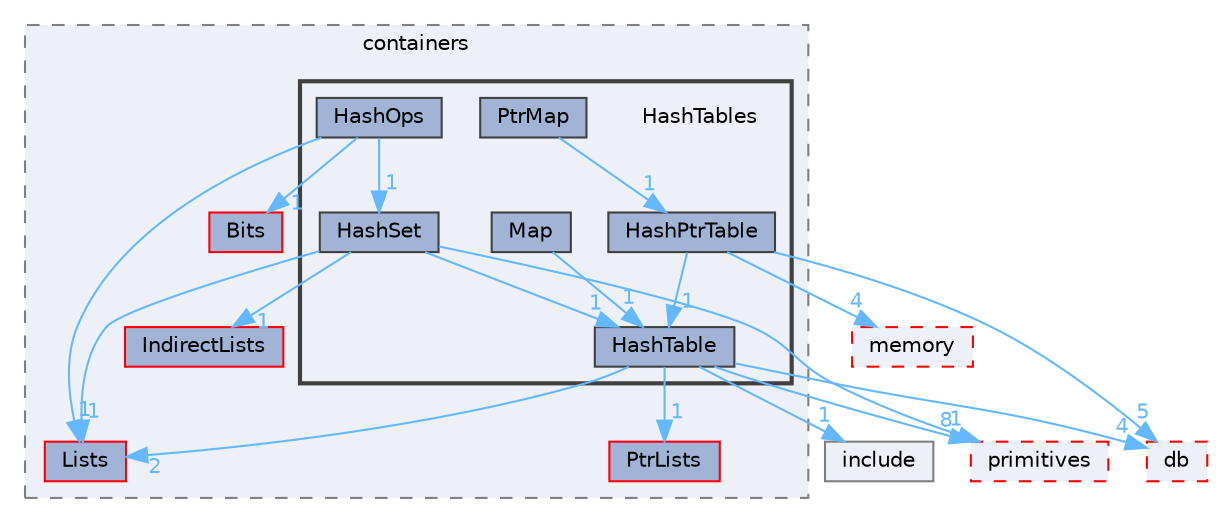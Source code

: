digraph "src/OpenFOAM/containers/HashTables"
{
 // LATEX_PDF_SIZE
  bgcolor="transparent";
  edge [fontname=Helvetica,fontsize=10,labelfontname=Helvetica,labelfontsize=10];
  node [fontname=Helvetica,fontsize=10,shape=box,height=0.2,width=0.4];
  compound=true
  subgraph clusterdir_19d0872053bde092be81d7fe3f56cbf7 {
    graph [ bgcolor="#edf0f7", pencolor="grey50", label="containers", fontname=Helvetica,fontsize=10 style="filled,dashed", URL="dir_19d0872053bde092be81d7fe3f56cbf7.html",tooltip=""]
  dir_c1da495c294d17e72ea15f67e347e9c2 [label="PtrLists", fillcolor="#a2b4d6", color="red", style="filled", URL="dir_c1da495c294d17e72ea15f67e347e9c2.html",tooltip=""];
  dir_d88157af7a891d11a6818b2689bd5e5e [label="Bits", fillcolor="#a2b4d6", color="red", style="filled", URL="dir_d88157af7a891d11a6818b2689bd5e5e.html",tooltip=""];
  dir_f1bdd3e1864452c4a43cb0467c28790d [label="IndirectLists", fillcolor="#a2b4d6", color="red", style="filled", URL="dir_f1bdd3e1864452c4a43cb0467c28790d.html",tooltip=""];
  dir_f87fe3b02e96c330e8a853ff310f1666 [label="Lists", fillcolor="#a2b4d6", color="red", style="filled", URL="dir_f87fe3b02e96c330e8a853ff310f1666.html",tooltip=""];
  subgraph clusterdir_46dbcbff8acc0ae94a21b2306d4033de {
    graph [ bgcolor="#edf0f7", pencolor="grey25", label="", fontname=Helvetica,fontsize=10 style="filled,bold", URL="dir_46dbcbff8acc0ae94a21b2306d4033de.html",tooltip=""]
    dir_46dbcbff8acc0ae94a21b2306d4033de [shape=plaintext, label="HashTables"];
  dir_c6033071a64522a9c9d4c9f2ec5fac32 [label="HashOps", fillcolor="#a2b4d6", color="grey25", style="filled", URL="dir_c6033071a64522a9c9d4c9f2ec5fac32.html",tooltip=""];
  dir_9d052a20cc7c72f2042723e1f64d72da [label="HashPtrTable", fillcolor="#a2b4d6", color="grey25", style="filled", URL="dir_9d052a20cc7c72f2042723e1f64d72da.html",tooltip=""];
  dir_86ef61c4f082e14e1ecb08a941813d2b [label="HashSet", fillcolor="#a2b4d6", color="grey25", style="filled", URL="dir_86ef61c4f082e14e1ecb08a941813d2b.html",tooltip=""];
  dir_dcde9bf13ea0c61e93d77318a0380b7d [label="HashTable", fillcolor="#a2b4d6", color="grey25", style="filled", URL="dir_dcde9bf13ea0c61e93d77318a0380b7d.html",tooltip=""];
  dir_b3412b905c0ae5090c3c1102e09cbfa0 [label="Map", fillcolor="#a2b4d6", color="grey25", style="filled", URL="dir_b3412b905c0ae5090c3c1102e09cbfa0.html",tooltip=""];
  dir_f0f844ad99fd21ac36e8fc27f2ba0572 [label="PtrMap", fillcolor="#a2b4d6", color="grey25", style="filled", URL="dir_f0f844ad99fd21ac36e8fc27f2ba0572.html",tooltip=""];
  }
  }
  dir_385a22dcc2f7120acb0f1a7a832b3b8d [label="memory", fillcolor="#edf0f7", color="red", style="filled,dashed", URL="dir_385a22dcc2f7120acb0f1a7a832b3b8d.html",tooltip=""];
  dir_3e50f45338116b169052b428016851aa [label="primitives", fillcolor="#edf0f7", color="red", style="filled,dashed", URL="dir_3e50f45338116b169052b428016851aa.html",tooltip=""];
  dir_63c634f7a7cfd679ac26c67fb30fc32f [label="db", fillcolor="#edf0f7", color="red", style="filled,dashed", URL="dir_63c634f7a7cfd679ac26c67fb30fc32f.html",tooltip=""];
  dir_e954e9f5966bc1c681a414ec8bd0ee15 [label="include", fillcolor="#edf0f7", color="grey50", style="filled", URL="dir_e954e9f5966bc1c681a414ec8bd0ee15.html",tooltip=""];
  dir_c6033071a64522a9c9d4c9f2ec5fac32->dir_86ef61c4f082e14e1ecb08a941813d2b [headlabel="1", labeldistance=1.5 headhref="dir_001702_001704.html" href="dir_001702_001704.html" color="steelblue1" fontcolor="steelblue1"];
  dir_c6033071a64522a9c9d4c9f2ec5fac32->dir_d88157af7a891d11a6818b2689bd5e5e [headlabel="1", labeldistance=1.5 headhref="dir_001702_000282.html" href="dir_001702_000282.html" color="steelblue1" fontcolor="steelblue1"];
  dir_c6033071a64522a9c9d4c9f2ec5fac32->dir_f87fe3b02e96c330e8a853ff310f1666 [headlabel="1", labeldistance=1.5 headhref="dir_001702_002237.html" href="dir_001702_002237.html" color="steelblue1" fontcolor="steelblue1"];
  dir_9d052a20cc7c72f2042723e1f64d72da->dir_385a22dcc2f7120acb0f1a7a832b3b8d [headlabel="4", labeldistance=1.5 headhref="dir_001703_002352.html" href="dir_001703_002352.html" color="steelblue1" fontcolor="steelblue1"];
  dir_9d052a20cc7c72f2042723e1f64d72da->dir_63c634f7a7cfd679ac26c67fb30fc32f [headlabel="5", labeldistance=1.5 headhref="dir_001703_000817.html" href="dir_001703_000817.html" color="steelblue1" fontcolor="steelblue1"];
  dir_9d052a20cc7c72f2042723e1f64d72da->dir_dcde9bf13ea0c61e93d77318a0380b7d [headlabel="1", labeldistance=1.5 headhref="dir_001703_001705.html" href="dir_001703_001705.html" color="steelblue1" fontcolor="steelblue1"];
  dir_86ef61c4f082e14e1ecb08a941813d2b->dir_3e50f45338116b169052b428016851aa [headlabel="1", labeldistance=1.5 headhref="dir_001704_003069.html" href="dir_001704_003069.html" color="steelblue1" fontcolor="steelblue1"];
  dir_86ef61c4f082e14e1ecb08a941813d2b->dir_dcde9bf13ea0c61e93d77318a0380b7d [headlabel="1", labeldistance=1.5 headhref="dir_001704_001705.html" href="dir_001704_001705.html" color="steelblue1" fontcolor="steelblue1"];
  dir_86ef61c4f082e14e1ecb08a941813d2b->dir_f1bdd3e1864452c4a43cb0467c28790d [headlabel="1", labeldistance=1.5 headhref="dir_001704_001840.html" href="dir_001704_001840.html" color="steelblue1" fontcolor="steelblue1"];
  dir_86ef61c4f082e14e1ecb08a941813d2b->dir_f87fe3b02e96c330e8a853ff310f1666 [headlabel="1", labeldistance=1.5 headhref="dir_001704_002237.html" href="dir_001704_002237.html" color="steelblue1" fontcolor="steelblue1"];
  dir_dcde9bf13ea0c61e93d77318a0380b7d->dir_3e50f45338116b169052b428016851aa [headlabel="8", labeldistance=1.5 headhref="dir_001705_003069.html" href="dir_001705_003069.html" color="steelblue1" fontcolor="steelblue1"];
  dir_dcde9bf13ea0c61e93d77318a0380b7d->dir_63c634f7a7cfd679ac26c67fb30fc32f [headlabel="4", labeldistance=1.5 headhref="dir_001705_000817.html" href="dir_001705_000817.html" color="steelblue1" fontcolor="steelblue1"];
  dir_dcde9bf13ea0c61e93d77318a0380b7d->dir_c1da495c294d17e72ea15f67e347e9c2 [headlabel="1", labeldistance=1.5 headhref="dir_001705_003122.html" href="dir_001705_003122.html" color="steelblue1" fontcolor="steelblue1"];
  dir_dcde9bf13ea0c61e93d77318a0380b7d->dir_e954e9f5966bc1c681a414ec8bd0ee15 [headlabel="1", labeldistance=1.5 headhref="dir_001705_001804.html" href="dir_001705_001804.html" color="steelblue1" fontcolor="steelblue1"];
  dir_dcde9bf13ea0c61e93d77318a0380b7d->dir_f87fe3b02e96c330e8a853ff310f1666 [headlabel="2", labeldistance=1.5 headhref="dir_001705_002237.html" href="dir_001705_002237.html" color="steelblue1" fontcolor="steelblue1"];
  dir_b3412b905c0ae5090c3c1102e09cbfa0->dir_dcde9bf13ea0c61e93d77318a0380b7d [headlabel="1", labeldistance=1.5 headhref="dir_002293_001705.html" href="dir_002293_001705.html" color="steelblue1" fontcolor="steelblue1"];
  dir_f0f844ad99fd21ac36e8fc27f2ba0572->dir_9d052a20cc7c72f2042723e1f64d72da [headlabel="1", labeldistance=1.5 headhref="dir_003123_001703.html" href="dir_003123_001703.html" color="steelblue1" fontcolor="steelblue1"];
}
